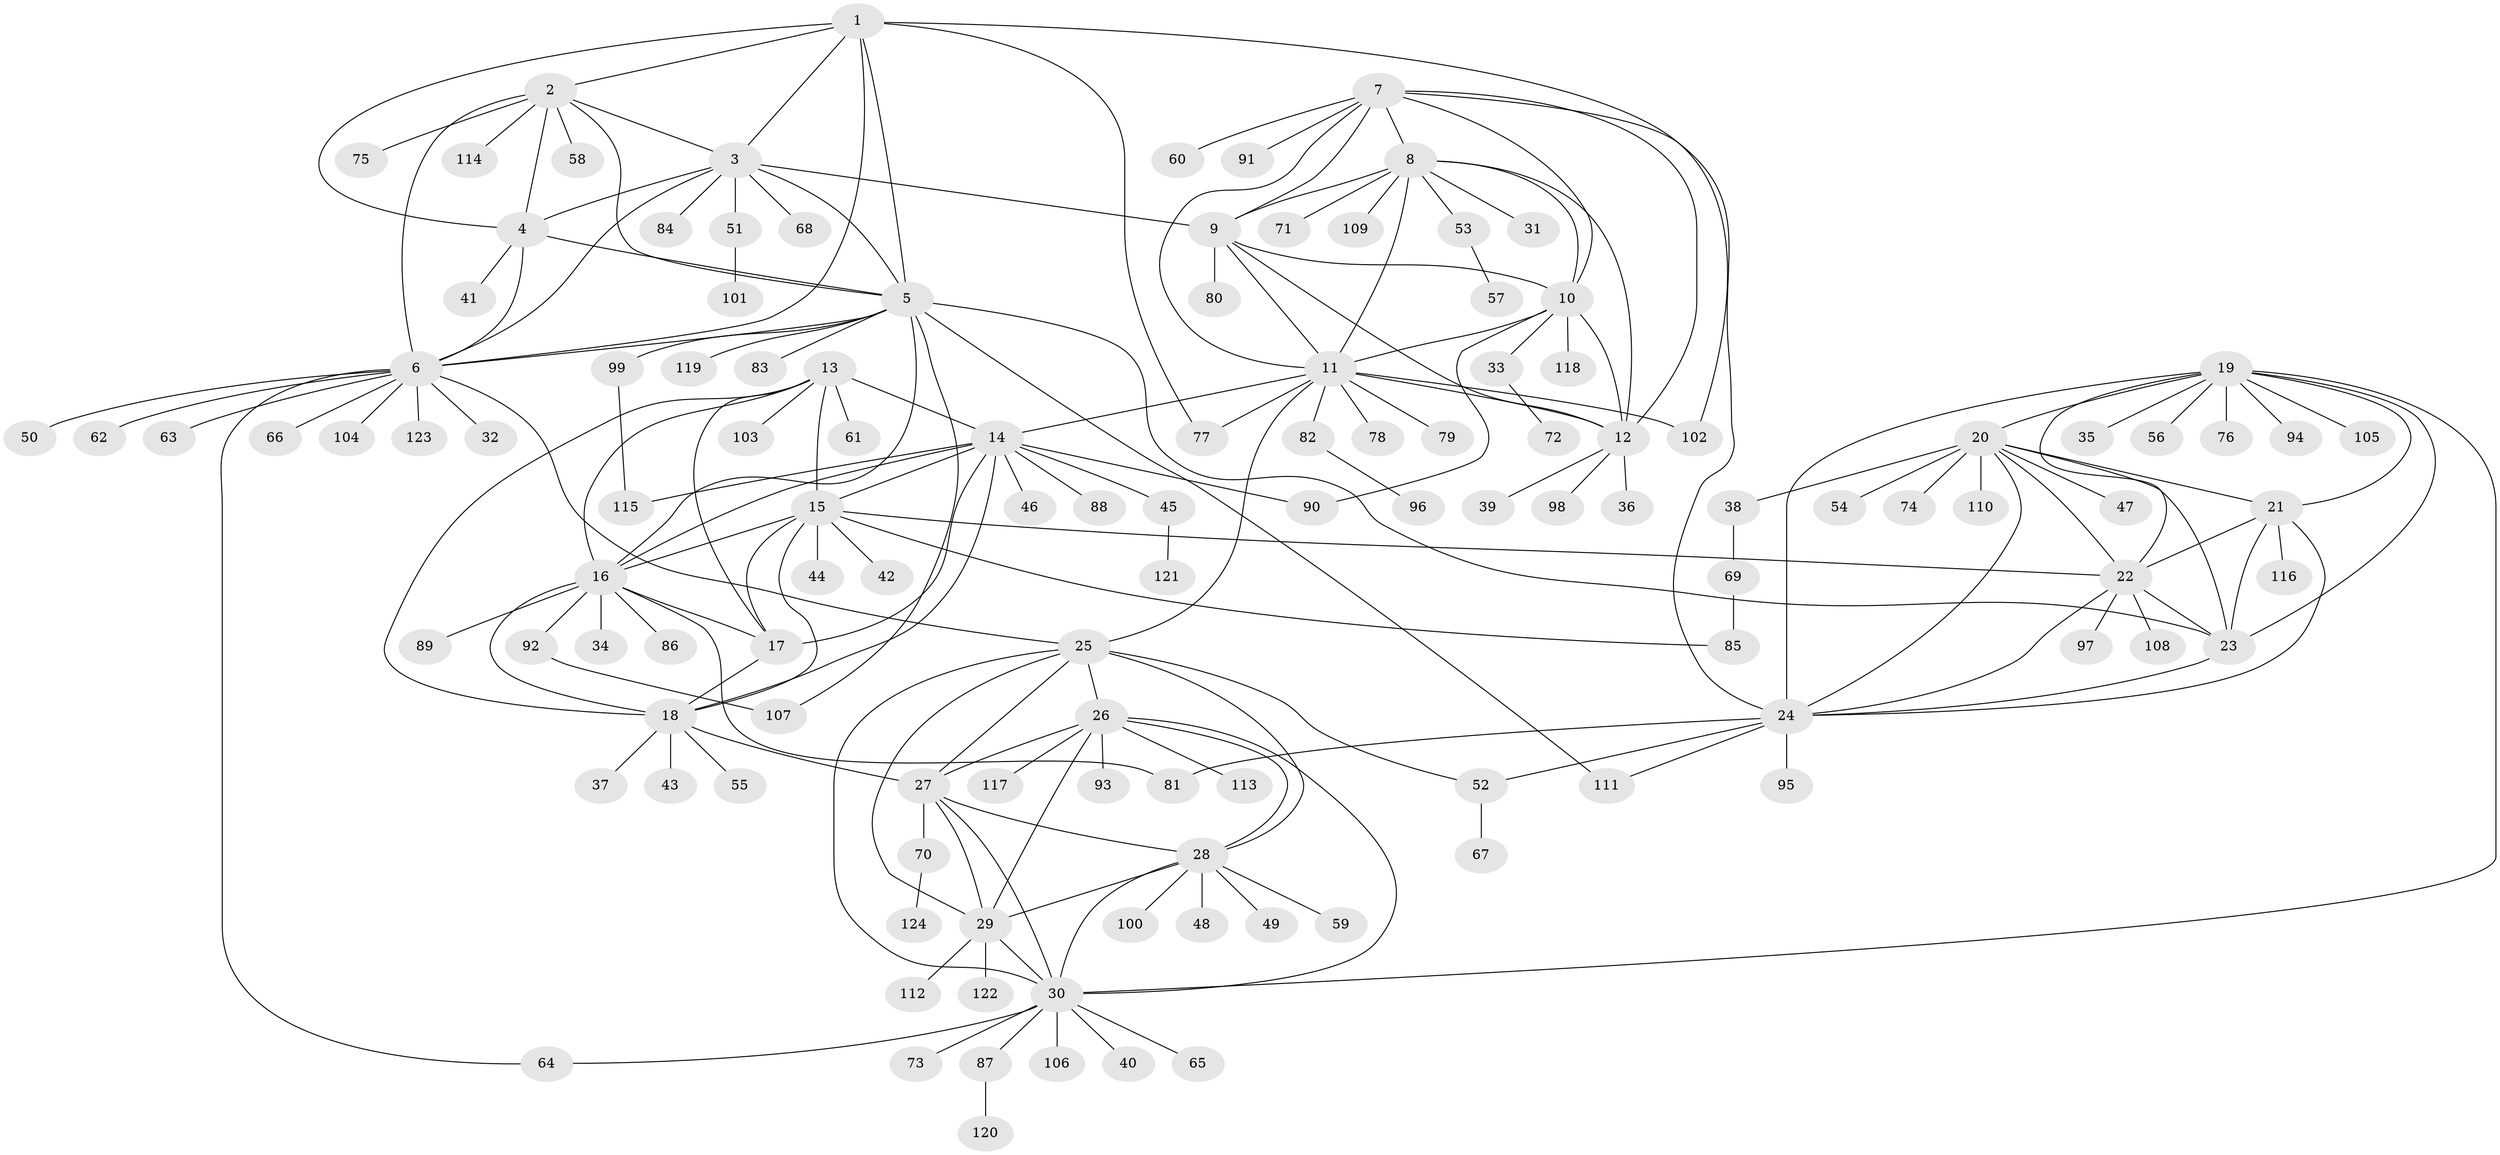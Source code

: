 // Generated by graph-tools (version 1.1) at 2025/16/03/09/25 04:16:05]
// undirected, 124 vertices, 189 edges
graph export_dot {
graph [start="1"]
  node [color=gray90,style=filled];
  1;
  2;
  3;
  4;
  5;
  6;
  7;
  8;
  9;
  10;
  11;
  12;
  13;
  14;
  15;
  16;
  17;
  18;
  19;
  20;
  21;
  22;
  23;
  24;
  25;
  26;
  27;
  28;
  29;
  30;
  31;
  32;
  33;
  34;
  35;
  36;
  37;
  38;
  39;
  40;
  41;
  42;
  43;
  44;
  45;
  46;
  47;
  48;
  49;
  50;
  51;
  52;
  53;
  54;
  55;
  56;
  57;
  58;
  59;
  60;
  61;
  62;
  63;
  64;
  65;
  66;
  67;
  68;
  69;
  70;
  71;
  72;
  73;
  74;
  75;
  76;
  77;
  78;
  79;
  80;
  81;
  82;
  83;
  84;
  85;
  86;
  87;
  88;
  89;
  90;
  91;
  92;
  93;
  94;
  95;
  96;
  97;
  98;
  99;
  100;
  101;
  102;
  103;
  104;
  105;
  106;
  107;
  108;
  109;
  110;
  111;
  112;
  113;
  114;
  115;
  116;
  117;
  118;
  119;
  120;
  121;
  122;
  123;
  124;
  1 -- 2;
  1 -- 3;
  1 -- 4;
  1 -- 5;
  1 -- 6;
  1 -- 77;
  1 -- 102;
  2 -- 3;
  2 -- 4;
  2 -- 5;
  2 -- 6;
  2 -- 58;
  2 -- 75;
  2 -- 114;
  3 -- 4;
  3 -- 5;
  3 -- 6;
  3 -- 9;
  3 -- 51;
  3 -- 68;
  3 -- 84;
  4 -- 5;
  4 -- 6;
  4 -- 41;
  5 -- 6;
  5 -- 16;
  5 -- 23;
  5 -- 83;
  5 -- 99;
  5 -- 107;
  5 -- 111;
  5 -- 119;
  6 -- 25;
  6 -- 32;
  6 -- 50;
  6 -- 62;
  6 -- 63;
  6 -- 64;
  6 -- 66;
  6 -- 104;
  6 -- 123;
  7 -- 8;
  7 -- 9;
  7 -- 10;
  7 -- 11;
  7 -- 12;
  7 -- 24;
  7 -- 60;
  7 -- 91;
  8 -- 9;
  8 -- 10;
  8 -- 11;
  8 -- 12;
  8 -- 31;
  8 -- 53;
  8 -- 71;
  8 -- 109;
  9 -- 10;
  9 -- 11;
  9 -- 12;
  9 -- 80;
  10 -- 11;
  10 -- 12;
  10 -- 33;
  10 -- 90;
  10 -- 118;
  11 -- 12;
  11 -- 14;
  11 -- 25;
  11 -- 77;
  11 -- 78;
  11 -- 79;
  11 -- 82;
  11 -- 102;
  12 -- 36;
  12 -- 39;
  12 -- 98;
  13 -- 14;
  13 -- 15;
  13 -- 16;
  13 -- 17;
  13 -- 18;
  13 -- 61;
  13 -- 103;
  14 -- 15;
  14 -- 16;
  14 -- 17;
  14 -- 18;
  14 -- 45;
  14 -- 46;
  14 -- 88;
  14 -- 90;
  14 -- 115;
  15 -- 16;
  15 -- 17;
  15 -- 18;
  15 -- 22;
  15 -- 42;
  15 -- 44;
  15 -- 85;
  16 -- 17;
  16 -- 18;
  16 -- 34;
  16 -- 81;
  16 -- 86;
  16 -- 89;
  16 -- 92;
  17 -- 18;
  18 -- 27;
  18 -- 37;
  18 -- 43;
  18 -- 55;
  19 -- 20;
  19 -- 21;
  19 -- 22;
  19 -- 23;
  19 -- 24;
  19 -- 30;
  19 -- 35;
  19 -- 56;
  19 -- 76;
  19 -- 94;
  19 -- 105;
  20 -- 21;
  20 -- 22;
  20 -- 23;
  20 -- 24;
  20 -- 38;
  20 -- 47;
  20 -- 54;
  20 -- 74;
  20 -- 110;
  21 -- 22;
  21 -- 23;
  21 -- 24;
  21 -- 116;
  22 -- 23;
  22 -- 24;
  22 -- 97;
  22 -- 108;
  23 -- 24;
  24 -- 52;
  24 -- 81;
  24 -- 95;
  24 -- 111;
  25 -- 26;
  25 -- 27;
  25 -- 28;
  25 -- 29;
  25 -- 30;
  25 -- 52;
  26 -- 27;
  26 -- 28;
  26 -- 29;
  26 -- 30;
  26 -- 93;
  26 -- 113;
  26 -- 117;
  27 -- 28;
  27 -- 29;
  27 -- 30;
  27 -- 70;
  28 -- 29;
  28 -- 30;
  28 -- 48;
  28 -- 49;
  28 -- 59;
  28 -- 100;
  29 -- 30;
  29 -- 112;
  29 -- 122;
  30 -- 40;
  30 -- 64;
  30 -- 65;
  30 -- 73;
  30 -- 87;
  30 -- 106;
  33 -- 72;
  38 -- 69;
  45 -- 121;
  51 -- 101;
  52 -- 67;
  53 -- 57;
  69 -- 85;
  70 -- 124;
  82 -- 96;
  87 -- 120;
  92 -- 107;
  99 -- 115;
}
